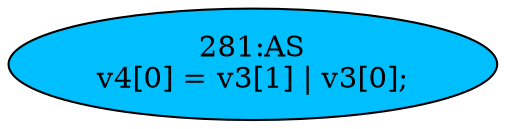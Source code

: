 strict digraph "" {
	node [label="\N"];
	"281:AS"	 [ast="<pyverilog.vparser.ast.Assign object at 0x7f407842b7d0>",
		def_var="['v4']",
		fillcolor=deepskyblue,
		label="281:AS
v4[0] = v3[1] | v3[0];",
		statements="[]",
		style=filled,
		typ=Assign,
		use_var="['v3', 'v3']"];
}
